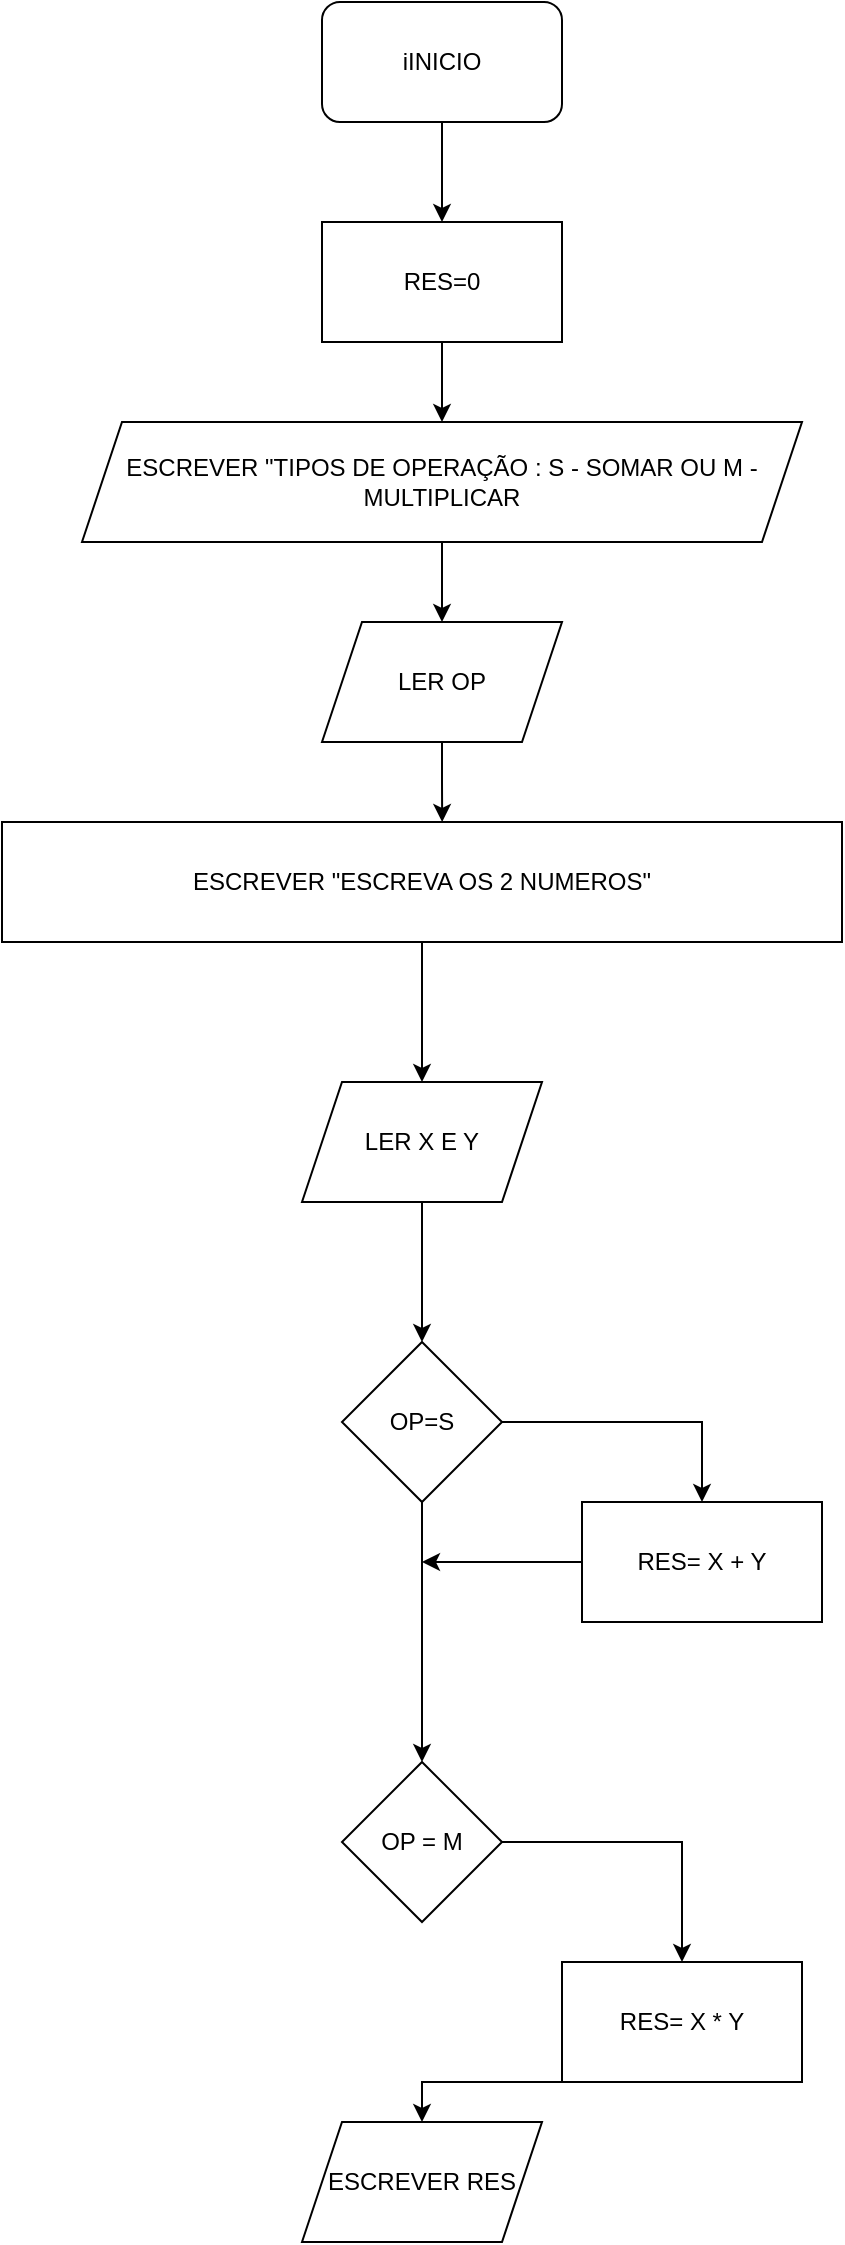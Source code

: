 <mxfile version="22.0.4" type="github">
  <diagram name="Página-1" id="toq6luX65IeYFPLCr0MN">
    <mxGraphModel dx="1434" dy="790" grid="1" gridSize="10" guides="1" tooltips="1" connect="1" arrows="1" fold="1" page="1" pageScale="1" pageWidth="827" pageHeight="1169" math="0" shadow="0">
      <root>
        <mxCell id="0" />
        <mxCell id="1" parent="0" />
        <mxCell id="KugjkdQk2yRVGFWk6vhb-44" style="edgeStyle=orthogonalEdgeStyle;rounded=0;orthogonalLoop=1;jettySize=auto;html=1;exitX=0.5;exitY=1;exitDx=0;exitDy=0;entryX=0.5;entryY=0;entryDx=0;entryDy=0;" edge="1" parent="1" source="KugjkdQk2yRVGFWk6vhb-42" target="KugjkdQk2yRVGFWk6vhb-43">
          <mxGeometry relative="1" as="geometry" />
        </mxCell>
        <mxCell id="KugjkdQk2yRVGFWk6vhb-42" value="iINICIO" style="rounded=1;whiteSpace=wrap;html=1;" vertex="1" parent="1">
          <mxGeometry x="330" y="40" width="120" height="60" as="geometry" />
        </mxCell>
        <mxCell id="KugjkdQk2yRVGFWk6vhb-95" style="edgeStyle=orthogonalEdgeStyle;rounded=0;orthogonalLoop=1;jettySize=auto;html=1;exitX=0.5;exitY=1;exitDx=0;exitDy=0;entryX=0.5;entryY=0;entryDx=0;entryDy=0;" edge="1" parent="1" source="KugjkdQk2yRVGFWk6vhb-43" target="KugjkdQk2yRVGFWk6vhb-94">
          <mxGeometry relative="1" as="geometry" />
        </mxCell>
        <mxCell id="KugjkdQk2yRVGFWk6vhb-43" value="RES=0" style="rounded=0;whiteSpace=wrap;html=1;" vertex="1" parent="1">
          <mxGeometry x="330" y="150" width="120" height="60" as="geometry" />
        </mxCell>
        <mxCell id="KugjkdQk2yRVGFWk6vhb-101" style="edgeStyle=orthogonalEdgeStyle;rounded=0;orthogonalLoop=1;jettySize=auto;html=1;exitX=0.5;exitY=1;exitDx=0;exitDy=0;entryX=0.5;entryY=0;entryDx=0;entryDy=0;" edge="1" parent="1" source="KugjkdQk2yRVGFWk6vhb-47" target="KugjkdQk2yRVGFWk6vhb-56">
          <mxGeometry relative="1" as="geometry" />
        </mxCell>
        <mxCell id="KugjkdQk2yRVGFWk6vhb-47" value="ESCREVER &quot;ESCREVA OS 2 NUMEROS&quot;" style="rounded=0;whiteSpace=wrap;html=1;" vertex="1" parent="1">
          <mxGeometry x="170" y="450" width="420" height="60" as="geometry" />
        </mxCell>
        <mxCell id="KugjkdQk2yRVGFWk6vhb-53" value="LER OP" style="shape=parallelogram;perimeter=parallelogramPerimeter;whiteSpace=wrap;html=1;fixedSize=1;" vertex="1" parent="1">
          <mxGeometry x="330" y="350" width="120" height="60" as="geometry" />
        </mxCell>
        <mxCell id="KugjkdQk2yRVGFWk6vhb-103" style="edgeStyle=orthogonalEdgeStyle;rounded=0;orthogonalLoop=1;jettySize=auto;html=1;exitX=0.5;exitY=1;exitDx=0;exitDy=0;entryX=0.5;entryY=0;entryDx=0;entryDy=0;" edge="1" parent="1" source="KugjkdQk2yRVGFWk6vhb-56" target="KugjkdQk2yRVGFWk6vhb-102">
          <mxGeometry relative="1" as="geometry" />
        </mxCell>
        <mxCell id="KugjkdQk2yRVGFWk6vhb-56" value="LER X E Y" style="shape=parallelogram;perimeter=parallelogramPerimeter;whiteSpace=wrap;html=1;fixedSize=1;" vertex="1" parent="1">
          <mxGeometry x="320" y="580" width="120" height="60" as="geometry" />
        </mxCell>
        <mxCell id="KugjkdQk2yRVGFWk6vhb-97" style="edgeStyle=orthogonalEdgeStyle;rounded=0;orthogonalLoop=1;jettySize=auto;html=1;exitX=0.5;exitY=1;exitDx=0;exitDy=0;entryX=0.5;entryY=0;entryDx=0;entryDy=0;" edge="1" parent="1" source="KugjkdQk2yRVGFWk6vhb-94" target="KugjkdQk2yRVGFWk6vhb-53">
          <mxGeometry relative="1" as="geometry" />
        </mxCell>
        <mxCell id="KugjkdQk2yRVGFWk6vhb-94" value="ESCREVER &quot;TIPOS DE OPERAÇÃO : S - SOMAR OU M - MULTIPLICAR" style="shape=parallelogram;perimeter=parallelogramPerimeter;whiteSpace=wrap;html=1;fixedSize=1;" vertex="1" parent="1">
          <mxGeometry x="210" y="250" width="360" height="60" as="geometry" />
        </mxCell>
        <mxCell id="KugjkdQk2yRVGFWk6vhb-99" style="edgeStyle=orthogonalEdgeStyle;rounded=0;orthogonalLoop=1;jettySize=auto;html=1;exitX=0.5;exitY=1;exitDx=0;exitDy=0;entryX=0.524;entryY=0;entryDx=0;entryDy=0;entryPerimeter=0;" edge="1" parent="1" source="KugjkdQk2yRVGFWk6vhb-53" target="KugjkdQk2yRVGFWk6vhb-47">
          <mxGeometry relative="1" as="geometry" />
        </mxCell>
        <mxCell id="KugjkdQk2yRVGFWk6vhb-105" style="edgeStyle=orthogonalEdgeStyle;rounded=0;orthogonalLoop=1;jettySize=auto;html=1;exitX=1;exitY=0.5;exitDx=0;exitDy=0;entryX=0.5;entryY=0;entryDx=0;entryDy=0;" edge="1" parent="1" source="KugjkdQk2yRVGFWk6vhb-102" target="KugjkdQk2yRVGFWk6vhb-104">
          <mxGeometry relative="1" as="geometry" />
        </mxCell>
        <mxCell id="KugjkdQk2yRVGFWk6vhb-106" style="edgeStyle=orthogonalEdgeStyle;rounded=0;orthogonalLoop=1;jettySize=auto;html=1;exitX=0.5;exitY=1;exitDx=0;exitDy=0;entryX=0.5;entryY=0;entryDx=0;entryDy=0;" edge="1" parent="1" source="KugjkdQk2yRVGFWk6vhb-102" target="KugjkdQk2yRVGFWk6vhb-108">
          <mxGeometry relative="1" as="geometry">
            <mxPoint x="380" y="920" as="targetPoint" />
            <Array as="points" />
          </mxGeometry>
        </mxCell>
        <mxCell id="KugjkdQk2yRVGFWk6vhb-102" value="OP=S" style="rhombus;whiteSpace=wrap;html=1;" vertex="1" parent="1">
          <mxGeometry x="340" y="710" width="80" height="80" as="geometry" />
        </mxCell>
        <mxCell id="KugjkdQk2yRVGFWk6vhb-107" style="edgeStyle=orthogonalEdgeStyle;rounded=0;orthogonalLoop=1;jettySize=auto;html=1;exitX=0;exitY=0.5;exitDx=0;exitDy=0;" edge="1" parent="1" source="KugjkdQk2yRVGFWk6vhb-104">
          <mxGeometry relative="1" as="geometry">
            <mxPoint x="380" y="820" as="targetPoint" />
          </mxGeometry>
        </mxCell>
        <mxCell id="KugjkdQk2yRVGFWk6vhb-104" value="RES= X + Y" style="rounded=0;whiteSpace=wrap;html=1;" vertex="1" parent="1">
          <mxGeometry x="460" y="790" width="120" height="60" as="geometry" />
        </mxCell>
        <mxCell id="KugjkdQk2yRVGFWk6vhb-110" style="edgeStyle=orthogonalEdgeStyle;rounded=0;orthogonalLoop=1;jettySize=auto;html=1;exitX=1;exitY=0.5;exitDx=0;exitDy=0;entryX=0.5;entryY=0;entryDx=0;entryDy=0;" edge="1" parent="1" source="KugjkdQk2yRVGFWk6vhb-108" target="KugjkdQk2yRVGFWk6vhb-109">
          <mxGeometry relative="1" as="geometry" />
        </mxCell>
        <mxCell id="KugjkdQk2yRVGFWk6vhb-108" value="OP = M" style="rhombus;whiteSpace=wrap;html=1;" vertex="1" parent="1">
          <mxGeometry x="340" y="920" width="80" height="80" as="geometry" />
        </mxCell>
        <mxCell id="KugjkdQk2yRVGFWk6vhb-112" style="edgeStyle=orthogonalEdgeStyle;rounded=0;orthogonalLoop=1;jettySize=auto;html=1;exitX=0.5;exitY=1;exitDx=0;exitDy=0;entryX=0.5;entryY=0;entryDx=0;entryDy=0;" edge="1" parent="1" source="KugjkdQk2yRVGFWk6vhb-109" target="KugjkdQk2yRVGFWk6vhb-111">
          <mxGeometry relative="1" as="geometry">
            <Array as="points">
              <mxPoint x="380" y="1080" />
            </Array>
          </mxGeometry>
        </mxCell>
        <mxCell id="KugjkdQk2yRVGFWk6vhb-109" value="RES= X * Y" style="rounded=0;whiteSpace=wrap;html=1;" vertex="1" parent="1">
          <mxGeometry x="450" y="1020" width="120" height="60" as="geometry" />
        </mxCell>
        <mxCell id="KugjkdQk2yRVGFWk6vhb-111" value="ESCREVER RES" style="shape=parallelogram;perimeter=parallelogramPerimeter;whiteSpace=wrap;html=1;fixedSize=1;" vertex="1" parent="1">
          <mxGeometry x="320" y="1100" width="120" height="60" as="geometry" />
        </mxCell>
      </root>
    </mxGraphModel>
  </diagram>
</mxfile>
